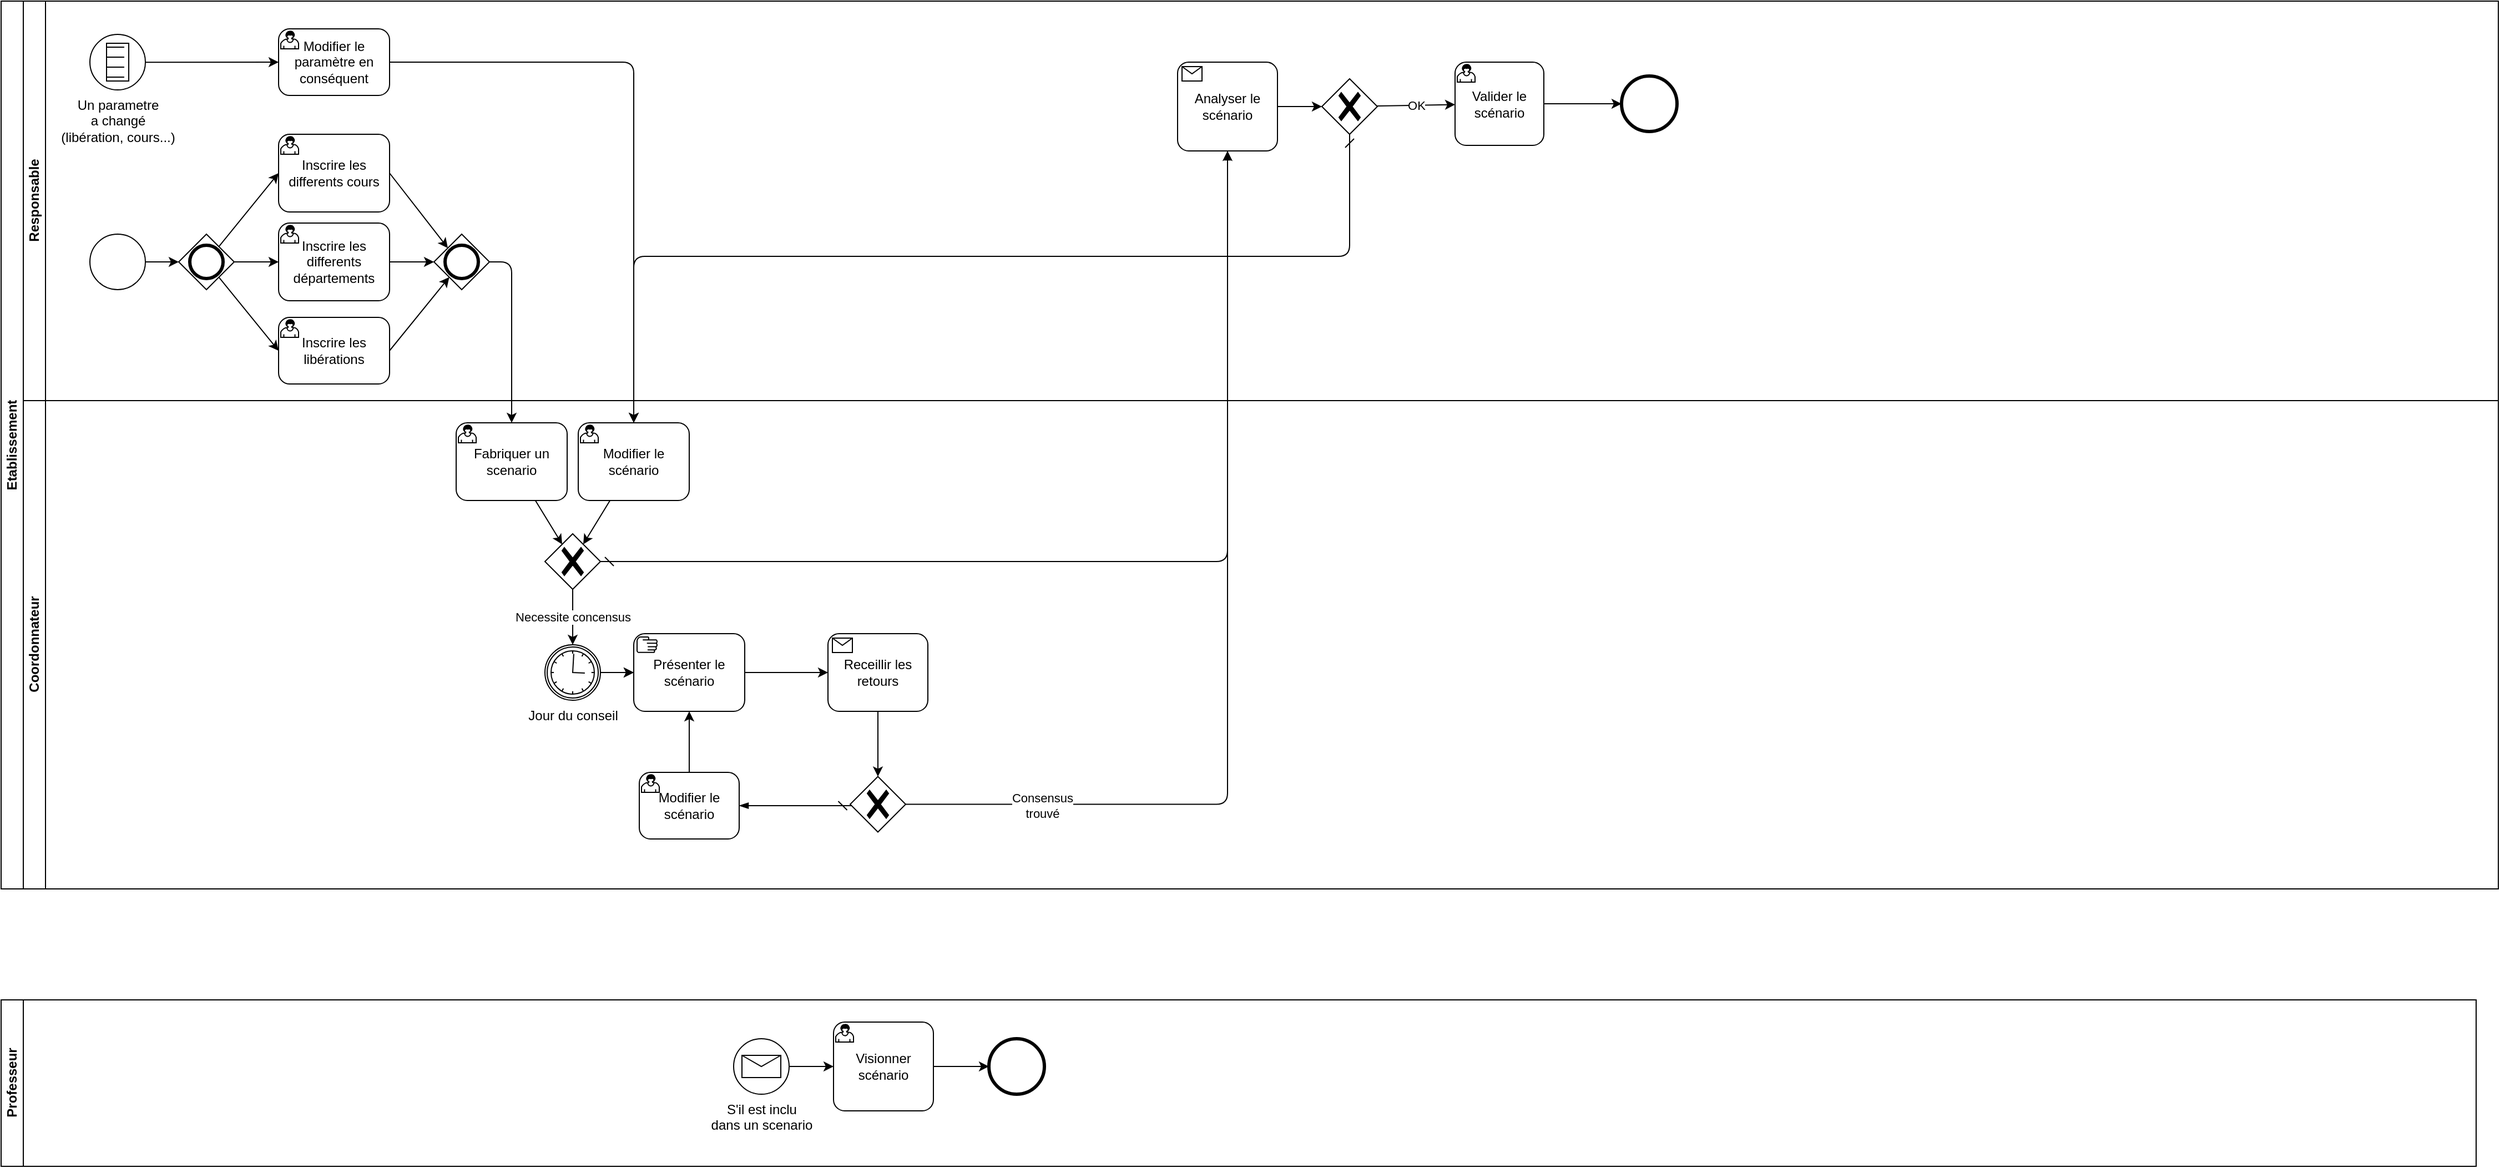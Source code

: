 <mxfile>
    <diagram id="FPTwk9kgamd6dWgo0K95" name="Fabrication_scenario">
        <mxGraphModel dx="1572" dy="762" grid="1" gridSize="10" guides="1" tooltips="1" connect="1" arrows="1" fold="1" page="1" pageScale="1" pageWidth="850" pageHeight="1100" background="#ffffff" math="0" shadow="0">
            <root>
                <mxCell id="0"/>
                <mxCell id="1" parent="0"/>
                <mxCell id="127" value="Etablissement" style="swimlane;html=1;childLayout=stackLayout;resizeParent=1;resizeParentMax=0;horizontal=0;startSize=20;horizontalStack=0;whiteSpace=wrap;" parent="1" vertex="1">
                    <mxGeometry width="2250" height="800" as="geometry"/>
                </mxCell>
                <mxCell id="150" style="edgeStyle=orthogonalEdgeStyle;html=1;exitX=1;exitY=0.5;exitDx=0;exitDy=0;exitPerimeter=0;" parent="127" source="138" target="20" edge="1">
                    <mxGeometry relative="1" as="geometry"/>
                </mxCell>
                <mxCell id="87" value="Consensus&lt;br&gt;trouvé" style="edgeStyle=orthogonalEdgeStyle;html=1;" parent="127" source="85" target="151" edge="1">
                    <mxGeometry x="-0.719" y="-1" relative="1" as="geometry">
                        <mxPoint x="1080" y="420" as="targetPoint"/>
                        <mxPoint as="offset"/>
                    </mxGeometry>
                </mxCell>
                <mxCell id="128" value="Responsable" style="swimlane;html=1;startSize=20;horizontal=0;" parent="127" vertex="1">
                    <mxGeometry x="20" width="2230" height="360" as="geometry">
                        <mxRectangle x="20" width="460" height="30" as="alternateBounds"/>
                    </mxGeometry>
                </mxCell>
                <mxCell id="103" value="" style="points=[[0.25,0.25,0],[0.5,0,0],[0.75,0.25,0],[1,0.5,0],[0.75,0.75,0],[0.5,1,0],[0.25,0.75,0],[0,0.5,0]];shape=mxgraph.bpmn.gateway2;html=1;verticalLabelPosition=bottom;labelBackgroundColor=#ffffff;verticalAlign=top;align=center;perimeter=rhombusPerimeter;outlineConnect=0;outline=none;symbol=none;gwType=exclusive;" parent="128" vertex="1">
                    <mxGeometry x="1170" y="70" width="50" height="50" as="geometry"/>
                </mxCell>
                <mxCell id="104" style="edgeStyle=none;html=1;" parent="128" source="151" target="103" edge="1">
                    <mxGeometry relative="1" as="geometry">
                        <mxPoint x="1140" y="93.69" as="sourcePoint"/>
                    </mxGeometry>
                </mxCell>
                <mxCell id="107" value="Valider le scénario" style="points=[[0.25,0,0],[0.5,0,0],[0.75,0,0],[1,0.25,0],[1,0.5,0],[1,0.75,0],[0.75,1,0],[0.5,1,0],[0.25,1,0],[0,0.75,0],[0,0.5,0],[0,0.25,0]];shape=mxgraph.bpmn.task;whiteSpace=wrap;rectStyle=rounded;size=10;html=1;taskMarker=user;" parent="128" vertex="1">
                    <mxGeometry x="1290" y="55" width="80" height="75" as="geometry"/>
                </mxCell>
                <mxCell id="108" value="OK" style="edgeStyle=none;html=1;" parent="128" source="103" target="107" edge="1">
                    <mxGeometry relative="1" as="geometry"/>
                </mxCell>
                <mxCell id="119" style="edgeStyle=none;html=1;" parent="128" source="107" target="167" edge="1">
                    <mxGeometry relative="1" as="geometry">
                        <mxPoint x="1450" y="92.5" as="targetPoint"/>
                    </mxGeometry>
                </mxCell>
                <mxCell id="2" value="" style="points=[[0.145,0.145,0],[0.5,0,0],[0.855,0.145,0],[1,0.5,0],[0.855,0.855,0],[0.5,1,0],[0.145,0.855,0],[0,0.5,0]];shape=mxgraph.bpmn.event;html=1;verticalLabelPosition=bottom;labelBackgroundColor=#ffffff;verticalAlign=top;align=center;perimeter=ellipsePerimeter;outlineConnect=0;aspect=fixed;outline=standard;symbol=general;" parent="128" vertex="1">
                    <mxGeometry x="60" y="210" width="50" height="50" as="geometry"/>
                </mxCell>
                <mxCell id="11" value="Inscrire les differents cours" style="points=[[0.25,0,0],[0.5,0,0],[0.75,0,0],[1,0.25,0],[1,0.5,0],[1,0.75,0],[0.75,1,0],[0.5,1,0],[0.25,1,0],[0,0.75,0],[0,0.5,0],[0,0.25,0]];shape=mxgraph.bpmn.task;whiteSpace=wrap;rectStyle=rounded;size=10;html=1;taskMarker=user;" parent="128" vertex="1">
                    <mxGeometry x="230" y="120" width="100" height="70" as="geometry"/>
                </mxCell>
                <mxCell id="12" value="Inscrire les libérations" style="points=[[0.25,0,0],[0.5,0,0],[0.75,0,0],[1,0.25,0],[1,0.5,0],[1,0.75,0],[0.75,1,0],[0.5,1,0],[0.25,1,0],[0,0.75,0],[0,0.5,0],[0,0.25,0]];shape=mxgraph.bpmn.task;whiteSpace=wrap;rectStyle=rounded;size=10;html=1;taskMarker=user;" parent="128" vertex="1">
                    <mxGeometry x="230" y="285" width="100" height="60" as="geometry"/>
                </mxCell>
                <mxCell id="15" style="edgeStyle=none;html=1;entryX=0;entryY=0.5;entryDx=0;entryDy=0;entryPerimeter=0;" parent="128" source="137" target="11" edge="1">
                    <mxGeometry relative="1" as="geometry">
                        <mxPoint x="194" y="219.0" as="sourcePoint"/>
                    </mxGeometry>
                </mxCell>
                <mxCell id="16" style="edgeStyle=none;html=1;entryX=0;entryY=0.5;entryDx=0;entryDy=0;entryPerimeter=0;" parent="128" source="137" target="12" edge="1">
                    <mxGeometry relative="1" as="geometry">
                        <mxPoint x="194" y="251" as="sourcePoint"/>
                    </mxGeometry>
                </mxCell>
                <mxCell id="135" style="edgeStyle=none;html=1;entryX=0;entryY=0.5;entryDx=0;entryDy=0;entryPerimeter=0;" parent="128" source="137" target="134" edge="1">
                    <mxGeometry relative="1" as="geometry">
                        <mxPoint x="210" y="235" as="sourcePoint"/>
                    </mxGeometry>
                </mxCell>
                <mxCell id="6" style="edgeStyle=none;html=1;" parent="128" source="2" target="137" edge="1">
                    <mxGeometry relative="1" as="geometry">
                        <mxPoint x="160" y="235" as="targetPoint"/>
                    </mxGeometry>
                </mxCell>
                <mxCell id="18" style="edgeStyle=none;html=1;exitX=1;exitY=0.5;exitDx=0;exitDy=0;exitPerimeter=0;entryX=0.25;entryY=0.25;entryDx=0;entryDy=0;entryPerimeter=0;" parent="128" source="11" target="138" edge="1">
                    <mxGeometry relative="1" as="geometry">
                        <mxPoint x="379.286" y="220.714" as="targetPoint"/>
                    </mxGeometry>
                </mxCell>
                <mxCell id="19" style="edgeStyle=none;html=1;exitX=1;exitY=0.5;exitDx=0;exitDy=0;exitPerimeter=0;" parent="128" source="12" target="138" edge="1">
                    <mxGeometry relative="1" as="geometry">
                        <mxPoint x="379.286" y="249.286" as="targetPoint"/>
                    </mxGeometry>
                </mxCell>
                <mxCell id="136" style="edgeStyle=none;html=1;exitX=1;exitY=0.5;exitDx=0;exitDy=0;exitPerimeter=0;" parent="128" source="134" target="138" edge="1">
                    <mxGeometry relative="1" as="geometry">
                        <mxPoint x="365" y="235" as="targetPoint"/>
                    </mxGeometry>
                </mxCell>
                <mxCell id="134" value="Inscrire les differents départements" style="points=[[0.25,0,0],[0.5,0,0],[0.75,0,0],[1,0.25,0],[1,0.5,0],[1,0.75,0],[0.75,1,0],[0.5,1,0],[0.25,1,0],[0,0.75,0],[0,0.5,0],[0,0.25,0]];shape=mxgraph.bpmn.task;whiteSpace=wrap;rectStyle=rounded;size=10;html=1;taskMarker=user;" parent="128" vertex="1">
                    <mxGeometry x="230" y="200" width="100" height="70" as="geometry"/>
                </mxCell>
                <mxCell id="137" value="" style="points=[[0.25,0.25,0],[0.5,0,0],[0.75,0.25,0],[1,0.5,0],[0.75,0.75,0],[0.5,1,0],[0.25,0.75,0],[0,0.5,0]];shape=mxgraph.bpmn.gateway2;html=1;verticalLabelPosition=bottom;labelBackgroundColor=#ffffff;verticalAlign=top;align=center;perimeter=rhombusPerimeter;outlineConnect=0;outline=end;symbol=general;" parent="128" vertex="1">
                    <mxGeometry x="140" y="210" width="50" height="50" as="geometry"/>
                </mxCell>
                <mxCell id="138" value="" style="points=[[0.25,0.25,0],[0.5,0,0],[0.75,0.25,0],[1,0.5,0],[0.75,0.75,0],[0.5,1,0],[0.25,0.75,0],[0,0.5,0]];shape=mxgraph.bpmn.gateway2;html=1;verticalLabelPosition=bottom;labelBackgroundColor=#ffffff;verticalAlign=top;align=center;perimeter=rhombusPerimeter;outlineConnect=0;outline=end;symbol=general;" parent="128" vertex="1">
                    <mxGeometry x="370" y="210" width="50" height="50" as="geometry"/>
                </mxCell>
                <mxCell id="151" value="Analyser le scénario" style="points=[[0.25,0,0],[0.5,0,0],[0.75,0,0],[1,0.25,0],[1,0.5,0],[1,0.75,0],[0.75,1,0],[0.5,1,0],[0.25,1,0],[0,0.75,0],[0,0.5,0],[0,0.25,0]];shape=mxgraph.bpmn.task;whiteSpace=wrap;rectStyle=rounded;size=10;html=1;taskMarker=receive;" parent="128" vertex="1">
                    <mxGeometry x="1040" y="55" width="90" height="80" as="geometry"/>
                </mxCell>
                <mxCell id="160" style="edgeStyle=none;html=1;" edge="1" parent="128" source="158" target="159">
                    <mxGeometry relative="1" as="geometry"/>
                </mxCell>
                <mxCell id="158" value="Un parametre&lt;br&gt;a changé &lt;br&gt;(libération, cours...)" style="points=[[0.145,0.145,0],[0.5,0,0],[0.855,0.145,0],[1,0.5,0],[0.855,0.855,0],[0.5,1,0],[0.145,0.855,0],[0,0.5,0]];shape=mxgraph.bpmn.event;html=1;verticalLabelPosition=bottom;labelBackgroundColor=#ffffff;verticalAlign=top;align=center;perimeter=ellipsePerimeter;outlineConnect=0;aspect=fixed;outline=standard;symbol=conditional;" vertex="1" parent="128">
                    <mxGeometry x="60" y="30" width="50" height="50" as="geometry"/>
                </mxCell>
                <mxCell id="159" value="Modifier le paramètre en conséquent" style="points=[[0.25,0,0],[0.5,0,0],[0.75,0,0],[1,0.25,0],[1,0.5,0],[1,0.75,0],[0.75,1,0],[0.5,1,0],[0.25,1,0],[0,0.75,0],[0,0.5,0],[0,0.25,0]];shape=mxgraph.bpmn.task;whiteSpace=wrap;rectStyle=rounded;size=10;html=1;taskMarker=user;" vertex="1" parent="128">
                    <mxGeometry x="230" y="25" width="100" height="60" as="geometry"/>
                </mxCell>
                <mxCell id="167" value="" style="points=[[0.145,0.145,0],[0.5,0,0],[0.855,0.145,0],[1,0.5,0],[0.855,0.855,0],[0.5,1,0],[0.145,0.855,0],[0,0.5,0]];shape=mxgraph.bpmn.event;html=1;verticalLabelPosition=bottom;labelBackgroundColor=#ffffff;verticalAlign=top;align=center;perimeter=ellipsePerimeter;outlineConnect=0;aspect=fixed;outline=end;symbol=terminate2;" vertex="1" parent="128">
                    <mxGeometry x="1440" y="67.5" width="50" height="50" as="geometry"/>
                </mxCell>
                <mxCell id="129" value="Coordonnateur" style="swimlane;html=1;startSize=20;horizontal=0;" parent="127" vertex="1">
                    <mxGeometry x="20" y="360" width="2230" height="440" as="geometry"/>
                </mxCell>
                <mxCell id="171" style="rounded=1;html=1;startArrow=none;startFill=0;" edge="1" parent="129" source="20" target="162">
                    <mxGeometry relative="1" as="geometry"/>
                </mxCell>
                <mxCell id="20" value="Fabriquer un scenario" style="points=[[0.25,0,0],[0.5,0,0],[0.75,0,0],[1,0.25,0],[1,0.5,0],[1,0.75,0],[0.75,1,0],[0.5,1,0],[0.25,1,0],[0,0.75,0],[0,0.5,0],[0,0.25,0]];shape=mxgraph.bpmn.task;whiteSpace=wrap;rectStyle=rounded;size=10;html=1;taskMarker=user;" parent="129" vertex="1">
                    <mxGeometry x="390" y="20" width="100" height="70" as="geometry"/>
                </mxCell>
                <mxCell id="74" style="edgeStyle=none;html=1;startArrow=none;" parent="129" source="141" target="142" edge="1">
                    <mxGeometry relative="1" as="geometry">
                        <mxPoint x="580" y="245" as="targetPoint"/>
                    </mxGeometry>
                </mxCell>
                <mxCell id="85" value="" style="points=[[0.25,0.25,0],[0.5,0,0],[0.75,0.25,0],[1,0.5,0],[0.75,0.75,0],[0.5,1,0],[0.25,0.75,0],[0,0.5,0]];shape=mxgraph.bpmn.gateway2;html=1;verticalLabelPosition=bottom;labelBackgroundColor=#ffffff;verticalAlign=top;align=center;perimeter=rhombusPerimeter;outlineConnect=0;outline=none;symbol=none;gwType=exclusive;" parent="129" vertex="1">
                    <mxGeometry x="745" y="338.75" width="50" height="50" as="geometry"/>
                </mxCell>
                <mxCell id="124" style="edgeStyle=none;html=1;" parent="129" source="123" target="85" edge="1">
                    <mxGeometry relative="1" as="geometry"/>
                </mxCell>
                <mxCell id="123" value="Receillir les retours" style="points=[[0.25,0,0],[0.5,0,0],[0.75,0,0],[1,0.25,0],[1,0.5,0],[1,0.75,0],[0.75,1,0],[0.5,1,0],[0.25,1,0],[0,0.75,0],[0,0.5,0],[0,0.25,0]];shape=mxgraph.bpmn.task;whiteSpace=wrap;rectStyle=rounded;size=10;html=1;taskMarker=receive;" parent="129" vertex="1">
                    <mxGeometry x="725" y="210" width="90" height="70" as="geometry"/>
                </mxCell>
                <mxCell id="79" style="edgeStyle=none;html=1;" parent="129" source="142" target="123" edge="1">
                    <mxGeometry relative="1" as="geometry">
                        <mxPoint x="670" y="244.224" as="sourcePoint"/>
                        <mxPoint x="980.0" y="245.069" as="targetPoint"/>
                    </mxGeometry>
                </mxCell>
                <mxCell id="142" value="Présenter le &lt;br&gt;scénario" style="points=[[0.25,0,0],[0.5,0,0],[0.75,0,0],[1,0.25,0],[1,0.5,0],[1,0.75,0],[0.75,1,0],[0.5,1,0],[0.25,1,0],[0,0.75,0],[0,0.5,0],[0,0.25,0]];shape=mxgraph.bpmn.task;whiteSpace=wrap;rectStyle=rounded;size=10;html=1;taskMarker=manual;" parent="129" vertex="1">
                    <mxGeometry x="550" y="210" width="100" height="70" as="geometry"/>
                </mxCell>
                <mxCell id="149" style="edgeStyle=none;html=1;" parent="129" source="143" target="142" edge="1">
                    <mxGeometry relative="1" as="geometry"/>
                </mxCell>
                <mxCell id="143" value="Modifier le scénario" style="points=[[0.25,0,0],[0.5,0,0],[0.75,0,0],[1,0.25,0],[1,0.5,0],[1,0.75,0],[0.75,1,0],[0.5,1,0],[0.25,1,0],[0,0.75,0],[0,0.5,0],[0,0.25,0]];shape=mxgraph.bpmn.task;whiteSpace=wrap;rectStyle=rounded;size=10;html=1;taskMarker=user;" parent="129" vertex="1">
                    <mxGeometry x="555" y="335" width="90" height="60" as="geometry"/>
                </mxCell>
                <mxCell id="148" style="edgeStyle=none;html=1;" parent="129" source="141" target="142" edge="1">
                    <mxGeometry relative="1" as="geometry"/>
                </mxCell>
                <mxCell id="141" value="Jour du conseil" style="points=[[0.145,0.145,0],[0.5,0,0],[0.855,0.145,0],[1,0.5,0],[0.855,0.855,0],[0.5,1,0],[0.145,0.855,0],[0,0.5,0]];shape=mxgraph.bpmn.event;html=1;verticalLabelPosition=bottom;labelBackgroundColor=#ffffff;verticalAlign=top;align=center;perimeter=ellipsePerimeter;outlineConnect=0;aspect=fixed;outline=boundInt;symbol=timer;" parent="129" vertex="1">
                    <mxGeometry x="470" y="220" width="50" height="50" as="geometry"/>
                </mxCell>
                <mxCell id="163" style="edgeStyle=none;html=1;" edge="1" parent="129" source="155" target="162">
                    <mxGeometry relative="1" as="geometry"/>
                </mxCell>
                <mxCell id="155" value="Modifier le scénario" style="points=[[0.25,0,0],[0.5,0,0],[0.75,0,0],[1,0.25,0],[1,0.5,0],[1,0.75,0],[0.75,1,0],[0.5,1,0],[0.25,1,0],[0,0.75,0],[0,0.5,0],[0,0.25,0]];shape=mxgraph.bpmn.task;whiteSpace=wrap;rectStyle=rounded;size=10;html=1;taskMarker=user;" parent="129" vertex="1">
                    <mxGeometry x="500" y="20" width="100" height="70" as="geometry"/>
                </mxCell>
                <mxCell id="121" value="" style="edgeStyle=elbowEdgeStyle;fontSize=12;html=1;endArrow=blockThin;endFill=1;startArrow=dash;startFill=0;endSize=6;startSize=6;" parent="129" source="85" target="143" edge="1">
                    <mxGeometry width="160" relative="1" as="geometry">
                        <mxPoint x="715.0" y="268.75" as="sourcePoint"/>
                        <mxPoint x="890" y="-122.5" as="targetPoint"/>
                        <Array as="points">
                            <mxPoint x="710" y="365"/>
                            <mxPoint x="700" y="355"/>
                        </Array>
                    </mxGeometry>
                </mxCell>
                <mxCell id="164" value="Necessite concensus" style="edgeStyle=none;html=1;" edge="1" parent="129" source="162" target="141">
                    <mxGeometry relative="1" as="geometry"/>
                </mxCell>
                <mxCell id="162" value="" style="points=[[0.25,0.25,0],[0.5,0,0],[0.75,0.25,0],[1,0.5,0],[0.75,0.75,0],[0.5,1,0],[0.25,0.75,0],[0,0.5,0]];shape=mxgraph.bpmn.gateway2;html=1;verticalLabelPosition=bottom;labelBackgroundColor=#ffffff;verticalAlign=top;align=center;perimeter=rhombusPerimeter;outlineConnect=0;outline=none;symbol=none;gwType=exclusive;" vertex="1" parent="129">
                    <mxGeometry x="470" y="120" width="50" height="50" as="geometry"/>
                </mxCell>
                <mxCell id="166" value="" style="edgeStyle=orthogonalEdgeStyle;fontSize=12;html=1;endArrow=blockThin;endFill=1;startArrow=dash;startFill=0;endSize=6;startSize=6;exitX=1;exitY=0.5;exitDx=0;exitDy=0;exitPerimeter=0;" edge="1" parent="127" source="162" target="151">
                    <mxGeometry width="160" relative="1" as="geometry">
                        <mxPoint x="926.25" y="680" as="sourcePoint"/>
                        <mxPoint x="1080" y="340" as="targetPoint"/>
                    </mxGeometry>
                </mxCell>
                <mxCell id="169" style="edgeStyle=orthogonalEdgeStyle;rounded=1;html=1;startArrow=dash;startFill=0;" edge="1" parent="127" source="103" target="155">
                    <mxGeometry relative="1" as="geometry">
                        <Array as="points">
                            <mxPoint x="1215" y="230"/>
                            <mxPoint x="570" y="230"/>
                        </Array>
                    </mxGeometry>
                </mxCell>
                <mxCell id="161" style="edgeStyle=orthogonalEdgeStyle;html=1;" edge="1" parent="127" source="159" target="155">
                    <mxGeometry relative="1" as="geometry">
                        <mxPoint x="570" y="150" as="targetPoint"/>
                        <Array as="points">
                            <mxPoint x="570" y="55"/>
                        </Array>
                    </mxGeometry>
                </mxCell>
                <mxCell id="130" value="Professeur" style="swimlane;html=1;startSize=20;horizontal=0;" parent="1" vertex="1">
                    <mxGeometry y="900" width="2230" height="150" as="geometry"/>
                </mxCell>
                <mxCell id="57" value="Visionner scénario" style="points=[[0.25,0,0],[0.5,0,0],[0.75,0,0],[1,0.25,0],[1,0.5,0],[1,0.75,0],[0.75,1,0],[0.5,1,0],[0.25,1,0],[0,0.75,0],[0,0.5,0],[0,0.25,0]];shape=mxgraph.bpmn.task;whiteSpace=wrap;rectStyle=rounded;size=10;html=1;taskMarker=user;" parent="130" vertex="1">
                    <mxGeometry x="750" y="20" width="90" height="80" as="geometry"/>
                </mxCell>
                <mxCell id="81" style="edgeStyle=none;html=1;" parent="130" source="80" target="57" edge="1">
                    <mxGeometry relative="1" as="geometry"/>
                </mxCell>
                <mxCell id="80" value="S'il est inclu &lt;br&gt;dans un scenario" style="points=[[0.145,0.145,0],[0.5,0,0],[0.855,0.145,0],[1,0.5,0],[0.855,0.855,0],[0.5,1,0],[0.145,0.855,0],[0,0.5,0]];shape=mxgraph.bpmn.event;html=1;verticalLabelPosition=bottom;labelBackgroundColor=#ffffff;verticalAlign=top;align=center;perimeter=ellipsePerimeter;outlineConnect=0;aspect=fixed;outline=standard;symbol=message;" parent="130" vertex="1">
                    <mxGeometry x="660" y="35" width="50" height="50" as="geometry"/>
                </mxCell>
                <mxCell id="116" value="" style="points=[[0.145,0.145,0],[0.5,0,0],[0.855,0.145,0],[1,0.5,0],[0.855,0.855,0],[0.5,1,0],[0.145,0.855,0],[0,0.5,0]];shape=mxgraph.bpmn.event;html=1;verticalLabelPosition=bottom;labelBackgroundColor=#ffffff;verticalAlign=top;align=center;perimeter=ellipsePerimeter;outlineConnect=0;aspect=fixed;outline=end;symbol=terminate2;" parent="130" vertex="1">
                    <mxGeometry x="890" y="35" width="50" height="50" as="geometry"/>
                </mxCell>
                <mxCell id="64" style="edgeStyle=none;html=1;" parent="130" source="57" target="116" edge="1">
                    <mxGeometry relative="1" as="geometry">
                        <mxPoint x="880.556" y="58.056" as="targetPoint"/>
                    </mxGeometry>
                </mxCell>
            </root>
        </mxGraphModel>
    </diagram>
</mxfile>
